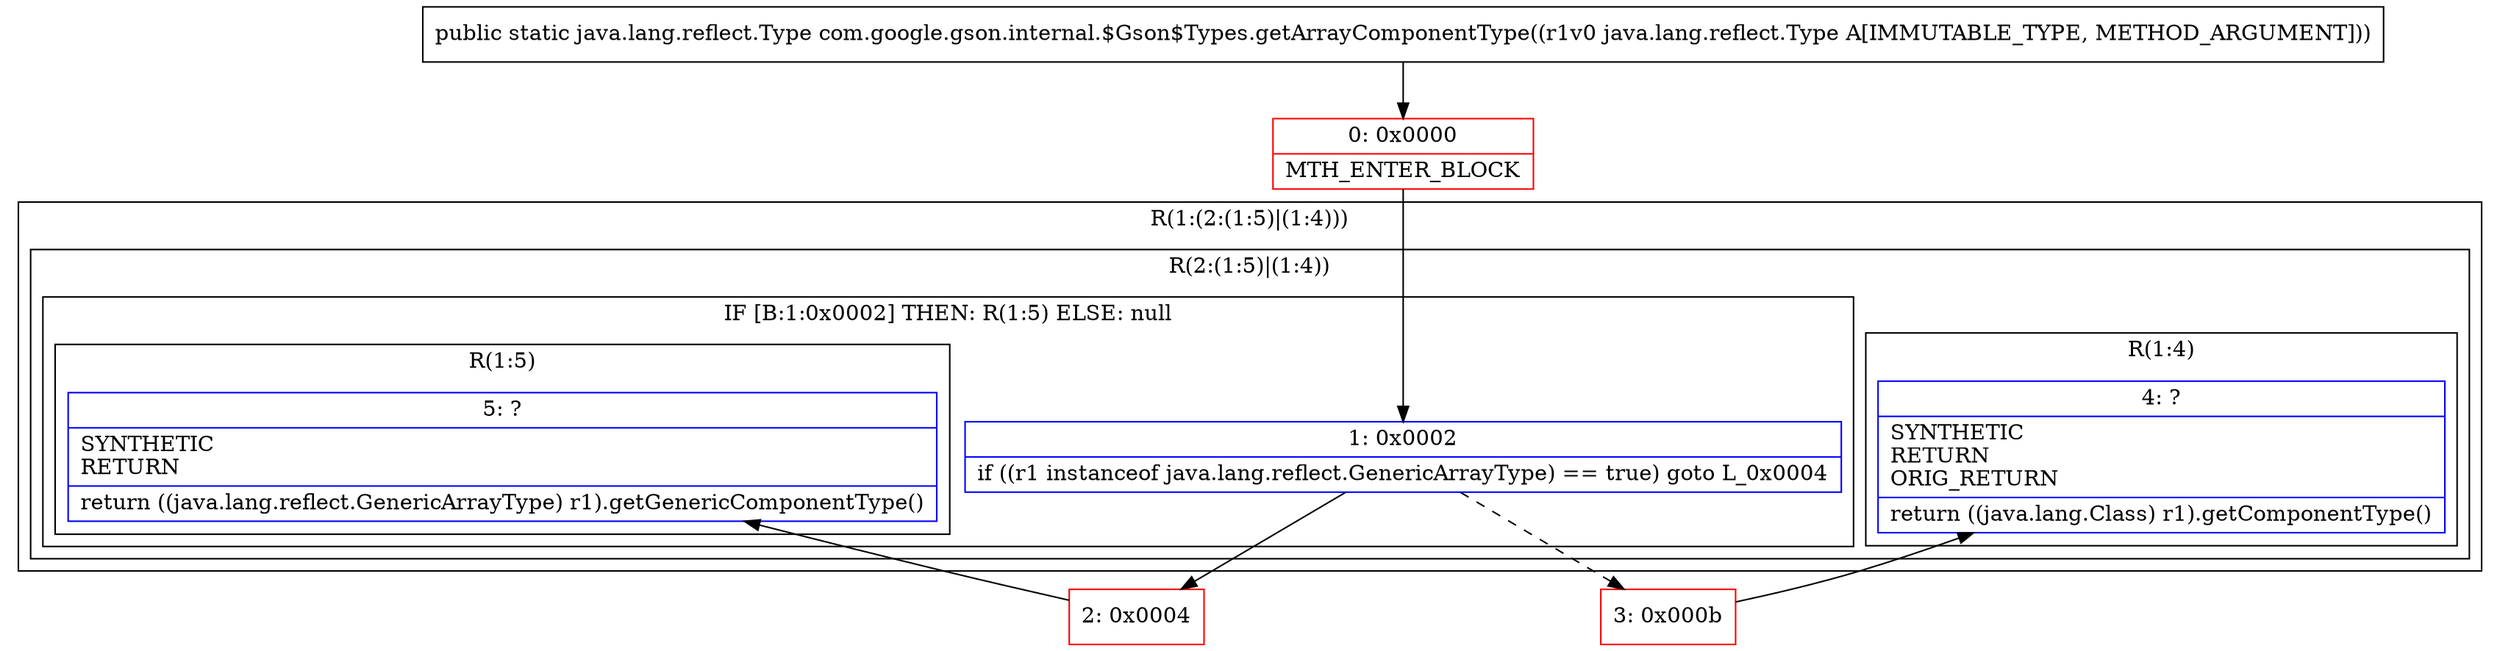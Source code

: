 digraph "CFG forcom.google.gson.internal.$Gson$Types.getArrayComponentType(Ljava\/lang\/reflect\/Type;)Ljava\/lang\/reflect\/Type;" {
subgraph cluster_Region_854277952 {
label = "R(1:(2:(1:5)|(1:4)))";
node [shape=record,color=blue];
subgraph cluster_Region_1454728257 {
label = "R(2:(1:5)|(1:4))";
node [shape=record,color=blue];
subgraph cluster_IfRegion_200266391 {
label = "IF [B:1:0x0002] THEN: R(1:5) ELSE: null";
node [shape=record,color=blue];
Node_1 [shape=record,label="{1\:\ 0x0002|if ((r1 instanceof java.lang.reflect.GenericArrayType) == true) goto L_0x0004\l}"];
subgraph cluster_Region_1236625675 {
label = "R(1:5)";
node [shape=record,color=blue];
Node_5 [shape=record,label="{5\:\ ?|SYNTHETIC\lRETURN\l|return ((java.lang.reflect.GenericArrayType) r1).getGenericComponentType()\l}"];
}
}
subgraph cluster_Region_575622722 {
label = "R(1:4)";
node [shape=record,color=blue];
Node_4 [shape=record,label="{4\:\ ?|SYNTHETIC\lRETURN\lORIG_RETURN\l|return ((java.lang.Class) r1).getComponentType()\l}"];
}
}
}
Node_0 [shape=record,color=red,label="{0\:\ 0x0000|MTH_ENTER_BLOCK\l}"];
Node_2 [shape=record,color=red,label="{2\:\ 0x0004}"];
Node_3 [shape=record,color=red,label="{3\:\ 0x000b}"];
MethodNode[shape=record,label="{public static java.lang.reflect.Type com.google.gson.internal.$Gson$Types.getArrayComponentType((r1v0 java.lang.reflect.Type A[IMMUTABLE_TYPE, METHOD_ARGUMENT])) }"];
MethodNode -> Node_0;
Node_1 -> Node_2;
Node_1 -> Node_3[style=dashed];
Node_0 -> Node_1;
Node_2 -> Node_5;
Node_3 -> Node_4;
}

